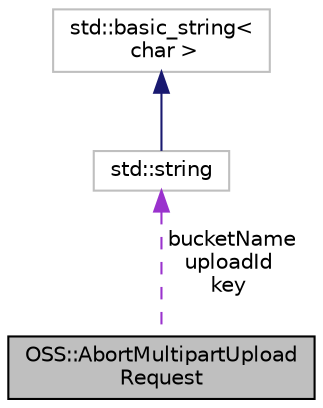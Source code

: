 digraph "OSS::AbortMultipartUploadRequest"
{
  edge [fontname="Helvetica",fontsize="10",labelfontname="Helvetica",labelfontsize="10"];
  node [fontname="Helvetica",fontsize="10",shape=record];
  Node1 [label="OSS::AbortMultipartUpload\lRequest",height=0.2,width=0.4,color="black", fillcolor="grey75", style="filled" fontcolor="black"];
  Node2 -> Node1 [dir="back",color="darkorchid3",fontsize="10",style="dashed",label=" bucketName\nuploadId\nkey" ,fontname="Helvetica"];
  Node2 [label="std::string",height=0.2,width=0.4,color="grey75", fillcolor="white", style="filled",tooltip="STL class."];
  Node3 -> Node2 [dir="back",color="midnightblue",fontsize="10",style="solid",fontname="Helvetica"];
  Node3 [label="std::basic_string\<\l char \>",height=0.2,width=0.4,color="grey75", fillcolor="white", style="filled",tooltip="STL class."];
}
